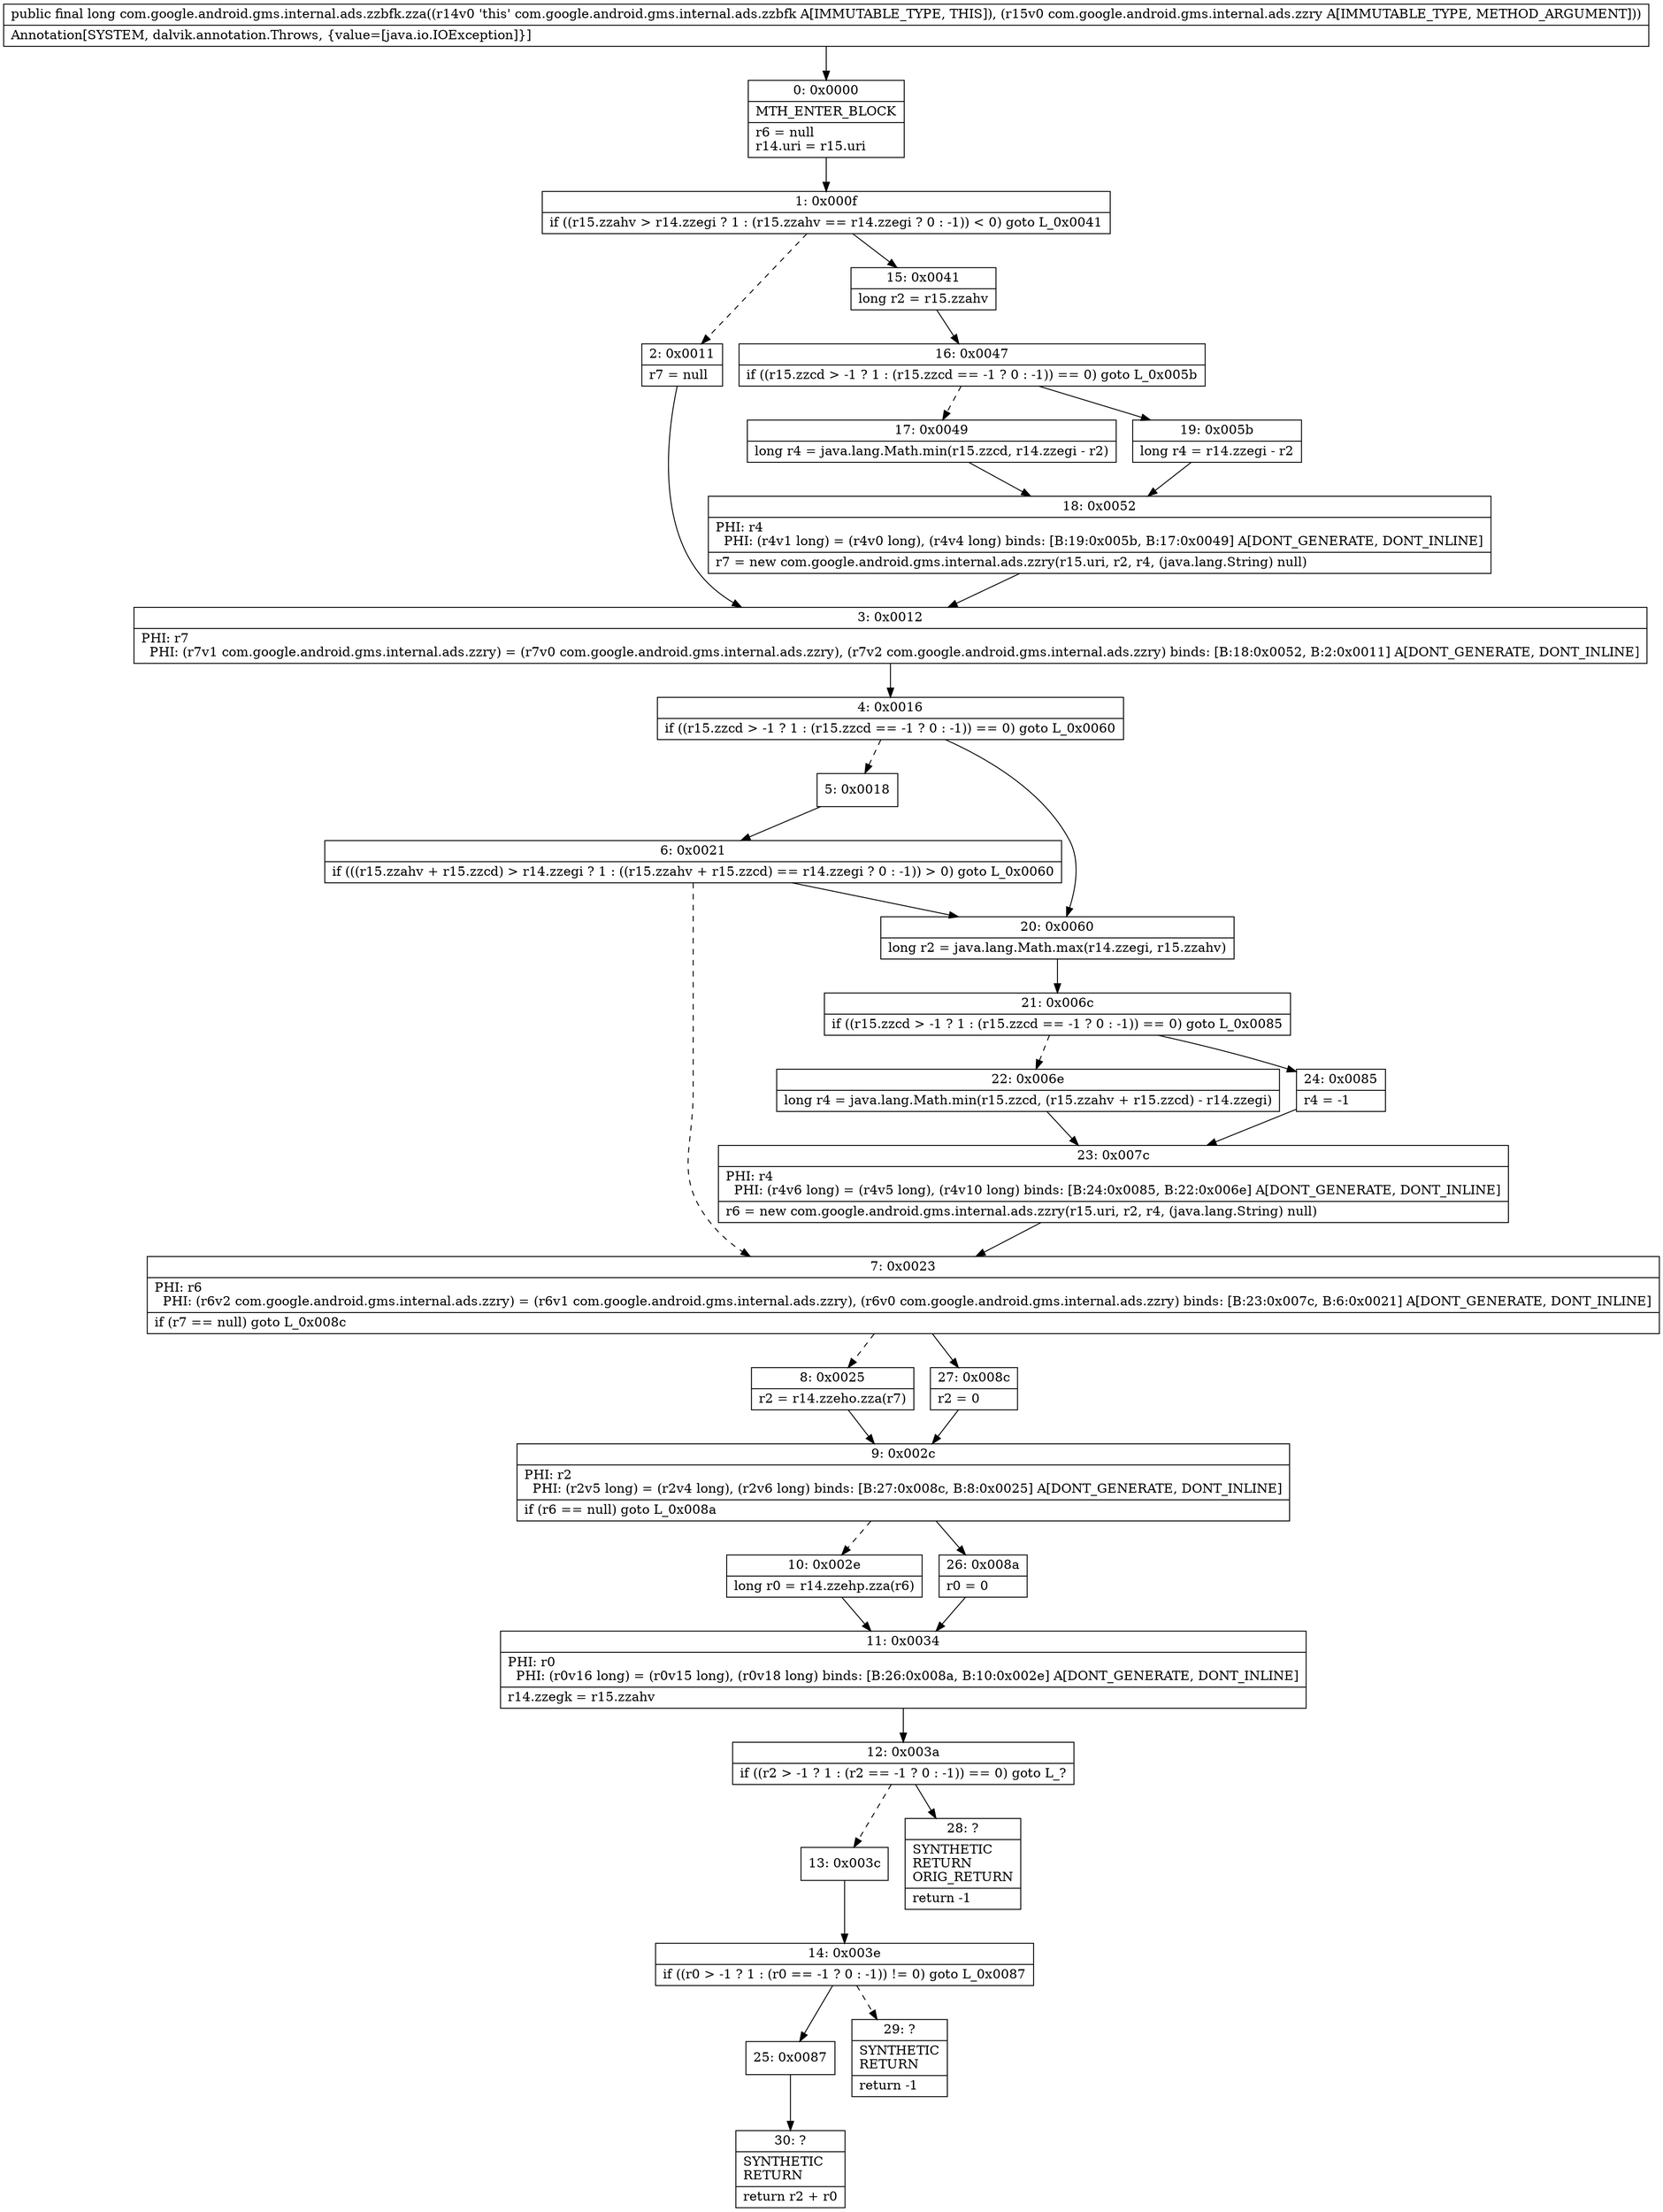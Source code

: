 digraph "CFG forcom.google.android.gms.internal.ads.zzbfk.zza(Lcom\/google\/android\/gms\/internal\/ads\/zzry;)J" {
Node_0 [shape=record,label="{0\:\ 0x0000|MTH_ENTER_BLOCK\l|r6 = null\lr14.uri = r15.uri\l}"];
Node_1 [shape=record,label="{1\:\ 0x000f|if ((r15.zzahv \> r14.zzegi ? 1 : (r15.zzahv == r14.zzegi ? 0 : \-1)) \< 0) goto L_0x0041\l}"];
Node_2 [shape=record,label="{2\:\ 0x0011|r7 = null\l}"];
Node_3 [shape=record,label="{3\:\ 0x0012|PHI: r7 \l  PHI: (r7v1 com.google.android.gms.internal.ads.zzry) = (r7v0 com.google.android.gms.internal.ads.zzry), (r7v2 com.google.android.gms.internal.ads.zzry) binds: [B:18:0x0052, B:2:0x0011] A[DONT_GENERATE, DONT_INLINE]\l}"];
Node_4 [shape=record,label="{4\:\ 0x0016|if ((r15.zzcd \> \-1 ? 1 : (r15.zzcd == \-1 ? 0 : \-1)) == 0) goto L_0x0060\l}"];
Node_5 [shape=record,label="{5\:\ 0x0018}"];
Node_6 [shape=record,label="{6\:\ 0x0021|if (((r15.zzahv + r15.zzcd) \> r14.zzegi ? 1 : ((r15.zzahv + r15.zzcd) == r14.zzegi ? 0 : \-1)) \> 0) goto L_0x0060\l}"];
Node_7 [shape=record,label="{7\:\ 0x0023|PHI: r6 \l  PHI: (r6v2 com.google.android.gms.internal.ads.zzry) = (r6v1 com.google.android.gms.internal.ads.zzry), (r6v0 com.google.android.gms.internal.ads.zzry) binds: [B:23:0x007c, B:6:0x0021] A[DONT_GENERATE, DONT_INLINE]\l|if (r7 == null) goto L_0x008c\l}"];
Node_8 [shape=record,label="{8\:\ 0x0025|r2 = r14.zzeho.zza(r7)\l}"];
Node_9 [shape=record,label="{9\:\ 0x002c|PHI: r2 \l  PHI: (r2v5 long) = (r2v4 long), (r2v6 long) binds: [B:27:0x008c, B:8:0x0025] A[DONT_GENERATE, DONT_INLINE]\l|if (r6 == null) goto L_0x008a\l}"];
Node_10 [shape=record,label="{10\:\ 0x002e|long r0 = r14.zzehp.zza(r6)\l}"];
Node_11 [shape=record,label="{11\:\ 0x0034|PHI: r0 \l  PHI: (r0v16 long) = (r0v15 long), (r0v18 long) binds: [B:26:0x008a, B:10:0x002e] A[DONT_GENERATE, DONT_INLINE]\l|r14.zzegk = r15.zzahv\l}"];
Node_12 [shape=record,label="{12\:\ 0x003a|if ((r2 \> \-1 ? 1 : (r2 == \-1 ? 0 : \-1)) == 0) goto L_?\l}"];
Node_13 [shape=record,label="{13\:\ 0x003c}"];
Node_14 [shape=record,label="{14\:\ 0x003e|if ((r0 \> \-1 ? 1 : (r0 == \-1 ? 0 : \-1)) != 0) goto L_0x0087\l}"];
Node_15 [shape=record,label="{15\:\ 0x0041|long r2 = r15.zzahv\l}"];
Node_16 [shape=record,label="{16\:\ 0x0047|if ((r15.zzcd \> \-1 ? 1 : (r15.zzcd == \-1 ? 0 : \-1)) == 0) goto L_0x005b\l}"];
Node_17 [shape=record,label="{17\:\ 0x0049|long r4 = java.lang.Math.min(r15.zzcd, r14.zzegi \- r2)\l}"];
Node_18 [shape=record,label="{18\:\ 0x0052|PHI: r4 \l  PHI: (r4v1 long) = (r4v0 long), (r4v4 long) binds: [B:19:0x005b, B:17:0x0049] A[DONT_GENERATE, DONT_INLINE]\l|r7 = new com.google.android.gms.internal.ads.zzry(r15.uri, r2, r4, (java.lang.String) null)\l}"];
Node_19 [shape=record,label="{19\:\ 0x005b|long r4 = r14.zzegi \- r2\l}"];
Node_20 [shape=record,label="{20\:\ 0x0060|long r2 = java.lang.Math.max(r14.zzegi, r15.zzahv)\l}"];
Node_21 [shape=record,label="{21\:\ 0x006c|if ((r15.zzcd \> \-1 ? 1 : (r15.zzcd == \-1 ? 0 : \-1)) == 0) goto L_0x0085\l}"];
Node_22 [shape=record,label="{22\:\ 0x006e|long r4 = java.lang.Math.min(r15.zzcd, (r15.zzahv + r15.zzcd) \- r14.zzegi)\l}"];
Node_23 [shape=record,label="{23\:\ 0x007c|PHI: r4 \l  PHI: (r4v6 long) = (r4v5 long), (r4v10 long) binds: [B:24:0x0085, B:22:0x006e] A[DONT_GENERATE, DONT_INLINE]\l|r6 = new com.google.android.gms.internal.ads.zzry(r15.uri, r2, r4, (java.lang.String) null)\l}"];
Node_24 [shape=record,label="{24\:\ 0x0085|r4 = \-1\l}"];
Node_25 [shape=record,label="{25\:\ 0x0087}"];
Node_26 [shape=record,label="{26\:\ 0x008a|r0 = 0\l}"];
Node_27 [shape=record,label="{27\:\ 0x008c|r2 = 0\l}"];
Node_28 [shape=record,label="{28\:\ ?|SYNTHETIC\lRETURN\lORIG_RETURN\l|return \-1\l}"];
Node_29 [shape=record,label="{29\:\ ?|SYNTHETIC\lRETURN\l|return \-1\l}"];
Node_30 [shape=record,label="{30\:\ ?|SYNTHETIC\lRETURN\l|return r2 + r0\l}"];
MethodNode[shape=record,label="{public final long com.google.android.gms.internal.ads.zzbfk.zza((r14v0 'this' com.google.android.gms.internal.ads.zzbfk A[IMMUTABLE_TYPE, THIS]), (r15v0 com.google.android.gms.internal.ads.zzry A[IMMUTABLE_TYPE, METHOD_ARGUMENT]))  | Annotation[SYSTEM, dalvik.annotation.Throws, \{value=[java.io.IOException]\}]\l}"];
MethodNode -> Node_0;
Node_0 -> Node_1;
Node_1 -> Node_2[style=dashed];
Node_1 -> Node_15;
Node_2 -> Node_3;
Node_3 -> Node_4;
Node_4 -> Node_5[style=dashed];
Node_4 -> Node_20;
Node_5 -> Node_6;
Node_6 -> Node_7[style=dashed];
Node_6 -> Node_20;
Node_7 -> Node_8[style=dashed];
Node_7 -> Node_27;
Node_8 -> Node_9;
Node_9 -> Node_10[style=dashed];
Node_9 -> Node_26;
Node_10 -> Node_11;
Node_11 -> Node_12;
Node_12 -> Node_13[style=dashed];
Node_12 -> Node_28;
Node_13 -> Node_14;
Node_14 -> Node_25;
Node_14 -> Node_29[style=dashed];
Node_15 -> Node_16;
Node_16 -> Node_17[style=dashed];
Node_16 -> Node_19;
Node_17 -> Node_18;
Node_18 -> Node_3;
Node_19 -> Node_18;
Node_20 -> Node_21;
Node_21 -> Node_22[style=dashed];
Node_21 -> Node_24;
Node_22 -> Node_23;
Node_23 -> Node_7;
Node_24 -> Node_23;
Node_25 -> Node_30;
Node_26 -> Node_11;
Node_27 -> Node_9;
}

